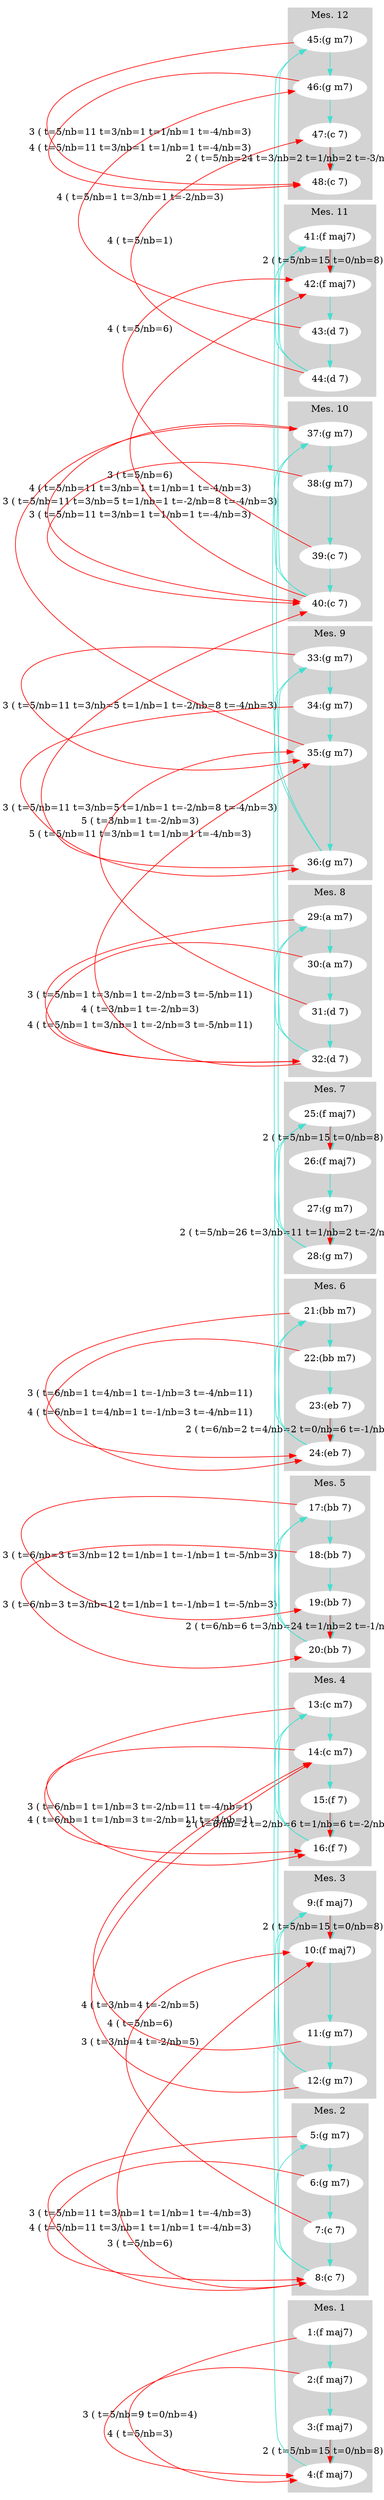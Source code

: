 digraph G { 
rankdir=LR 
subgraph cluster0 {
node [style=filled,color=white];
style=filled;
color=lightgrey;
"1:(f maj7)"; 
"2:(f maj7)"; 
"3:(f maj7)"; 
"4:(f maj7)"; 
label = "Mes. 1"
}
subgraph cluster4 {
node [style=filled,color=white];
style=filled;
color=lightgrey;
"5:(g m7)"; 
"6:(g m7)"; 
"7:(c 7)"; 
"8:(c 7)"; 
label = "Mes. 2"
}
subgraph cluster8 {
node [style=filled,color=white];
style=filled;
color=lightgrey;
"9:(f maj7)"; 
"10:(f maj7)"; 
"11:(g m7)"; 
"12:(g m7)"; 
label = "Mes. 3"
}
subgraph cluster12 {
node [style=filled,color=white];
style=filled;
color=lightgrey;
"13:(c m7)"; 
"14:(c m7)"; 
"15:(f 7)"; 
"16:(f 7)"; 
label = "Mes. 4"
}
subgraph cluster16 {
node [style=filled,color=white];
style=filled;
color=lightgrey;
"17:(bb 7)"; 
"18:(bb 7)"; 
"19:(bb 7)"; 
"20:(bb 7)"; 
label = "Mes. 5"
}
subgraph cluster20 {
node [style=filled,color=white];
style=filled;
color=lightgrey;
"21:(bb m7)"; 
"22:(bb m7)"; 
"23:(eb 7)"; 
"24:(eb 7)"; 
label = "Mes. 6"
}
subgraph cluster24 {
node [style=filled,color=white];
style=filled;
color=lightgrey;
"25:(f maj7)"; 
"26:(f maj7)"; 
"27:(g m7)"; 
"28:(g m7)"; 
label = "Mes. 7"
}
subgraph cluster28 {
node [style=filled,color=white];
style=filled;
color=lightgrey;
"29:(a m7)"; 
"30:(a m7)"; 
"31:(d 7)"; 
"32:(d 7)"; 
label = "Mes. 8"
}
subgraph cluster32 {
node [style=filled,color=white];
style=filled;
color=lightgrey;
"33:(g m7)"; 
"34:(g m7)"; 
"35:(g m7)"; 
"36:(g m7)"; 
label = "Mes. 9"
}
subgraph cluster36 {
node [style=filled,color=white];
style=filled;
color=lightgrey;
"37:(g m7)"; 
"38:(g m7)"; 
"39:(c 7)"; 
"40:(c 7)"; 
label = "Mes. 10"
}
subgraph cluster40 {
node [style=filled,color=white];
style=filled;
color=lightgrey;
"41:(f maj7)"; 
"42:(f maj7)"; 
"43:(d 7)"; 
"44:(d 7)"; 
label = "Mes. 11"
}
subgraph cluster44 {
node [style=filled,color=white];
style=filled;
color=lightgrey;
"45:(g m7)"; 
"46:(g m7)"; 
"47:(c 7)"; 
"48:(c 7)"; 
label = "Mes. 12"
}
"1:(f maj7)" -> "2:(f maj7)" [color="turquoise", constraint=false];
"2:(f maj7)" -> "3:(f maj7)" [color="turquoise", constraint=false];
"3:(f maj7)" -> "4:(f maj7)" [color="turquoise", constraint=false];
"4:(f maj7)" -> "5:(g m7)" [color="turquoise", constraint=false];
"5:(g m7)" -> "6:(g m7)" [color="turquoise", constraint=false];
"6:(g m7)" -> "7:(c 7)" [color="turquoise", constraint=false];
"7:(c 7)" -> "8:(c 7)" [color="turquoise", constraint=false];
"8:(c 7)" -> "9:(f maj7)" [color="turquoise", constraint=false];
"9:(f maj7)" -> "10:(f maj7)" [color="turquoise", constraint=false];
"10:(f maj7)" -> "11:(g m7)" [color="turquoise", constraint=false];
"11:(g m7)" -> "12:(g m7)" [color="turquoise", constraint=false];
"12:(g m7)" -> "13:(c m7)" [color="turquoise", constraint=false];
"13:(c m7)" -> "14:(c m7)" [color="turquoise", constraint=false];
"14:(c m7)" -> "15:(f 7)" [color="turquoise", constraint=false];
"15:(f 7)" -> "16:(f 7)" [color="turquoise", constraint=false];
"16:(f 7)" -> "17:(bb 7)" [color="turquoise", constraint=false];
"17:(bb 7)" -> "18:(bb 7)" [color="turquoise", constraint=false];
"18:(bb 7)" -> "19:(bb 7)" [color="turquoise", constraint=false];
"19:(bb 7)" -> "20:(bb 7)" [color="turquoise", constraint=false];
"20:(bb 7)" -> "21:(bb m7)" [color="turquoise", constraint=false];
"21:(bb m7)" -> "22:(bb m7)" [color="turquoise", constraint=false];
"22:(bb m7)" -> "23:(eb 7)" [color="turquoise", constraint=false];
"23:(eb 7)" -> "24:(eb 7)" [color="turquoise", constraint=false];
"24:(eb 7)" -> "25:(f maj7)" [color="turquoise", constraint=false];
"25:(f maj7)" -> "26:(f maj7)" [color="turquoise", constraint=false];
"26:(f maj7)" -> "27:(g m7)" [color="turquoise", constraint=false];
"27:(g m7)" -> "28:(g m7)" [color="turquoise", constraint=false];
"28:(g m7)" -> "29:(a m7)" [color="turquoise", constraint=false];
"29:(a m7)" -> "30:(a m7)" [color="turquoise", constraint=false];
"30:(a m7)" -> "31:(d 7)" [color="turquoise", constraint=false];
"31:(d 7)" -> "32:(d 7)" [color="turquoise", constraint=false];
"32:(d 7)" -> "33:(g m7)" [color="turquoise", constraint=false];
"33:(g m7)" -> "34:(g m7)" [color="turquoise", constraint=false];
"34:(g m7)" -> "35:(g m7)" [color="turquoise", constraint=false];
"35:(g m7)" -> "36:(g m7)" [color="turquoise", constraint=false];
"36:(g m7)" -> "37:(g m7)" [color="turquoise", constraint=false];
"37:(g m7)" -> "38:(g m7)" [color="turquoise", constraint=false];
"38:(g m7)" -> "39:(c 7)" [color="turquoise", constraint=false];
"39:(c 7)" -> "40:(c 7)" [color="turquoise", constraint=false];
"40:(c 7)" -> "41:(f maj7)" [color="turquoise", constraint=false];
"41:(f maj7)" -> "42:(f maj7)" [color="turquoise", constraint=false];
"42:(f maj7)" -> "43:(d 7)" [color="turquoise", constraint=false];
"43:(d 7)" -> "44:(d 7)" [color="turquoise", constraint=false];
"44:(d 7)" -> "45:(g m7)" [color="turquoise", constraint=false];
"45:(g m7)" -> "46:(g m7)" [color="turquoise", constraint=false];
"46:(g m7)" -> "47:(c 7)" [color="turquoise", constraint=false];
"47:(c 7)" -> "48:(c 7)" [color="turquoise", constraint=false];
"1:(f maj7)" -> "4:(f maj7)" [label="4 ( t=5/nb=3)" , color="red", constraint=false, width=1.5];
"2:(f maj7)" -> "4:(f maj7)" [label="3 ( t=5/nb=9 t=0/nb=4)" , color="red", constraint=false, width=6.5];
"3:(f maj7)" -> "4:(f maj7)" [label="2 ( t=5/nb=15 t=0/nb=8)" , color="red", constraint=false, width=11.5];
"5:(g m7)" -> "8:(c 7)" [label="4 ( t=5/nb=11 t=3/nb=1 t=1/nb=1 t=-4/nb=3)" , color="red", constraint=false, width=8.0];
"6:(g m7)" -> "8:(c 7)" [label="3 ( t=5/nb=11 t=3/nb=1 t=1/nb=1 t=-4/nb=3)" , color="red", constraint=false, width=8.0];
"7:(c 7)" -> "10:(f maj7)" [label="4 ( t=5/nb=6)" , color="red", constraint=false, width=3.0];
"8:(c 7)" -> "10:(f maj7)" [label="3 ( t=5/nb=6)" , color="red", constraint=false, width=3.0];
"9:(f maj7)" -> "10:(f maj7)" [label="2 ( t=5/nb=15 t=0/nb=8)" , color="red", constraint=false, width=11.5];
"11:(g m7)" -> "14:(c m7)" [label="4 ( t=3/nb=4 t=-2/nb=5)" , color="red", constraint=false, width=4.5];
"12:(g m7)" -> "14:(c m7)" [label="3 ( t=3/nb=4 t=-2/nb=5)" , color="red", constraint=false, width=4.5];
"13:(c m7)" -> "16:(f 7)" [label="4 ( t=6/nb=1 t=1/nb=3 t=-2/nb=11 t=-4/nb=1)" , color="red", constraint=false, width=8.0];
"14:(c m7)" -> "16:(f 7)" [label="3 ( t=6/nb=1 t=1/nb=3 t=-2/nb=11 t=-4/nb=1)" , color="red", constraint=false, width=8.0];
"15:(f 7)" -> "16:(f 7)" [label="2 ( t=6/nb=2 t=2/nb=6 t=1/nb=6 t=-2/nb=24 t=-4/nb=2)" , color="red", constraint=false, width=20.0];
"17:(bb 7)" -> "19:(bb 7)" [label="3 ( t=6/nb=3 t=3/nb=12 t=1/nb=1 t=-1/nb=1 t=-5/nb=3)" , color="red", constraint=false, width=10.0];
"18:(bb 7)" -> "20:(bb 7)" [label="3 ( t=6/nb=3 t=3/nb=12 t=1/nb=1 t=-1/nb=1 t=-5/nb=3)" , color="red", constraint=false, width=10.0];
"19:(bb 7)" -> "20:(bb 7)" [label="2 ( t=6/nb=6 t=3/nb=24 t=1/nb=2 t=-1/nb=2 t=-5/nb=6)" , color="red", constraint=false, width=20.0];
"21:(bb m7)" -> "24:(eb 7)" [label="4 ( t=6/nb=1 t=4/nb=1 t=-1/nb=3 t=-4/nb=11)" , color="red", constraint=false, width=8.0];
"22:(bb m7)" -> "24:(eb 7)" [label="3 ( t=6/nb=1 t=4/nb=1 t=-1/nb=3 t=-4/nb=11)" , color="red", constraint=false, width=8.0];
"23:(eb 7)" -> "24:(eb 7)" [label="2 ( t=6/nb=2 t=4/nb=2 t=0/nb=6 t=-1/nb=6 t=-4/nb=24)" , color="red", constraint=false, width=20.0];
"25:(f maj7)" -> "26:(f maj7)" [label="2 ( t=5/nb=15 t=0/nb=8)" , color="red", constraint=false, width=11.5];
"27:(g m7)" -> "28:(g m7)" [label="2 ( t=5/nb=26 t=3/nb=11 t=1/nb=2 t=-2/nb=16 t=-4/nb=6)" , color="red", constraint=false, width=30.5];
"29:(a m7)" -> "32:(d 7)" [label="4 ( t=5/nb=1 t=3/nb=1 t=-2/nb=3 t=-5/nb=11)" , color="red", constraint=false, width=8.0];
"30:(a m7)" -> "32:(d 7)" [label="3 ( t=5/nb=1 t=3/nb=1 t=-2/nb=3 t=-5/nb=11)" , color="red", constraint=false, width=8.0];
"31:(d 7)" -> "35:(g m7)" [label="5 ( t=3/nb=1 t=-2/nb=3)" , color="red", constraint=false, width=2.0];
"32:(d 7)" -> "35:(g m7)" [label="4 ( t=3/nb=1 t=-2/nb=3)" , color="red", constraint=false, width=2.0];
"33:(g m7)" -> "35:(g m7)" [label="3 ( t=5/nb=11 t=3/nb=5 t=1/nb=1 t=-2/nb=8 t=-4/nb=3)" , color="red", constraint=false, width=14.0];
"34:(g m7)" -> "36:(g m7)" [label="3 ( t=5/nb=11 t=3/nb=5 t=1/nb=1 t=-2/nb=8 t=-4/nb=3)" , color="red", constraint=false, width=14.0];
"35:(g m7)" -> "37:(g m7)" [label="3 ( t=5/nb=11 t=3/nb=5 t=1/nb=1 t=-2/nb=8 t=-4/nb=3)" , color="red", constraint=false, width=14.0];
"36:(g m7)" -> "40:(c 7)" [label="5 ( t=5/nb=11 t=3/nb=1 t=1/nb=1 t=-4/nb=3)" , color="red", constraint=false, width=8.0];
"37:(g m7)" -> "40:(c 7)" [label="4 ( t=5/nb=11 t=3/nb=1 t=1/nb=1 t=-4/nb=3)" , color="red", constraint=false, width=8.0];
"38:(g m7)" -> "40:(c 7)" [label="3 ( t=5/nb=11 t=3/nb=1 t=1/nb=1 t=-4/nb=3)" , color="red", constraint=false, width=8.0];
"39:(c 7)" -> "42:(f maj7)" [label="4 ( t=5/nb=6)" , color="red", constraint=false, width=3.0];
"40:(c 7)" -> "42:(f maj7)" [label="3 ( t=5/nb=6)" , color="red", constraint=false, width=3.0];
"41:(f maj7)" -> "42:(f maj7)" [label="2 ( t=5/nb=15 t=0/nb=8)" , color="red", constraint=false, width=11.5];
"43:(d 7)" -> "46:(g m7)" [label="4 ( t=5/nb=1 t=3/nb=1 t=-2/nb=3)" , color="red", constraint=false, width=2.5];
"44:(d 7)" -> "47:(c 7)" [label="4 ( t=5/nb=1)" , color="red", constraint=false, width=0.5];
"45:(g m7)" -> "48:(c 7)" [label="4 ( t=5/nb=11 t=3/nb=1 t=1/nb=1 t=-4/nb=3)" , color="red", constraint=false, width=8.0];
"46:(g m7)" -> "48:(c 7)" [label="3 ( t=5/nb=11 t=3/nb=1 t=1/nb=1 t=-4/nb=3)" , color="red", constraint=false, width=8.0];
"47:(c 7)" -> "48:(c 7)" [label="2 ( t=5/nb=24 t=3/nb=2 t=1/nb=2 t=-3/nb=6 t=-4/nb=6)" , color="red", constraint=false, width=20.0];
}